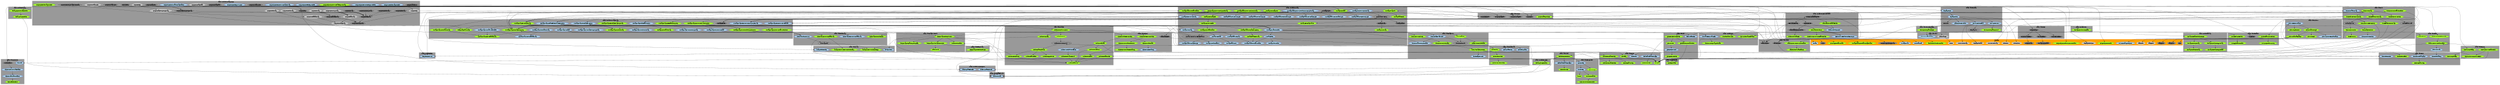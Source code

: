 digraph "dot_FromArray" {	graph [		clusterrank="true"		size="31.2500,31.2500"	];		subgraph "pf" {		node [];			n200 [label="_displayView" URL="_displayView%2Cpf%2Cstack+%22lib_Display%22%2C1"];		n205 [label="_GetGraphProperty" URL="_GetGraphProperty%2Cpf%2Cstack+%22model_Overlay%22%2C1"];		n147 [label="dot_CheckResult" URL="dot_CheckResult%2Cpf%2Cstack+%22lib_GraphViz%22%2C1"];	}		subgraph "pc" {		node [];			n15 [label="overlay_SetAndStoreFileRelative" URL="overlay_SetAndStoreFileRelative%2Cpc%2Cstack+%22model_Overlay%22%2C1"];		n125 [label="_AddGraphSize" URL="_AddGraphSize%2Cpc%2Cstack+%22lib_Dot%22%2C1"];		n238 [label="outline_ToXMLRecurse" URL="outline_ToXMLRecurse%2Cpc%2Cstack+%22lib_Outline%22%2C1"];		n157 [label="_AddHeaderStuff" URL="_AddHeaderStuff%2Cpc%2Cstack+%22lib_Dot%22%2C1"];		n274 [label="linkArray_Add" URL="linkArray_Add%2Cpc%2Cstack+%22lib_LinkArray%22%2C1"];		n184 [label="_setTitles" URL="_setTitles%2Cpc%2Cstack+%22lib_Display%22%2C1"];	}		subgraph "s" {		node [fillcolor="grey", style="filled", color="white"];			n74 [label="script_Help" URL="script_Help%2Cs%2Cstack+%22model_OverlayScript%22%2C1"];		n138 [label="backpixel" URL="backpixel%2Cs%2CMissing%2C1"];		n203 [label="view_MenuArray" URL="view_MenuArray%2Cs%2CMissing%2C1"];		n280 [label="uOPN" URL="uOPN%2Cs%2CMissing%2C1"];		n237 [label="script_MetadataArray" URL="script_MetadataArray%2Cs%2Cstack+%22model_OverlayScript%22%2C1"];		n101 [label="script_GraphPropertyArray" URL="script_GraphPropertyArray%2Cs%2Cstack+%22model_OverlayScript%22%2C1"];		n136 [label="backcolor" URL="backcolor%2Cs%2CMissing%2C1"];		n249 [label="script_OverlayData" URL="script_OverlayData%2Cs%2Cstack+%22model_OverlayScript%22%2C1"];		n293 [label="script_GeometryArray" URL="script_GeometryArray%2Cs%2Cstack+%22model_OverlayScript%22%2C1"];		n95 [label="script_DataArray" URL="script_DataArray%2Cs%2Cstack+%22model_OverlayScript%22%2C1"];		n187 [label="title_Colour" URL="title_Colour%2Cs%2CMissing%2C1"];		n93 [label="script_LinkArray" URL="script_LinkArray%2Cs%2Cstack+%22model_OverlayScript%22%2C1"];		n99 [label="script_OverlayStyle" URL="script_OverlayStyle%2Cs%2Cstack+%22model_OverlayScript%22%2C1"];		n265 [label="script_IDArray" URL="script_IDArray%2Cs%2Cstack+%22model_OverlayScript%22%2C1"];		n246 [label="script_IDLinkArray" URL="script_IDLinkArray%2Cs%2Cstack+%22model_OverlayScript%22%2C1"];		n185 [label="card_Margin" URL="card_Margin%2Cs%2Cstack+%22lib_View%22%2C1"];		n73 [label="object_Help" URL="object_Help%2Cs%2Cstack+%22model_OverlayScript%22%2C1"];		n109 [label="script_OverlayArray" URL="script_OverlayArray%2Cs%2Cstack+%22model_OverlayScript%22%2C1"];		n201 [label="displayed_Data" URL="displayed_Data%2Cs%2CMissing%2C1"];		n61 [label="displayed_Object" URL="displayed_Object%2Cs%2CMissing%2C1"];		n288 [label="title_Text" URL="title_Text%2Cs%2CMissing%2C1"];		n202 [label="view_EventArray" URL="view_EventArray%2Cs%2CMissing%2C1"];	}		subgraph "g" {		node [fillcolor="grey50", style="filled", color="white"];			n63 [label="script_File" URL="script_File%2Cg%2Cstack+%22lib_Script%22%2C1"];		n20 [label="mainstack_File" URL="mainstack_File%2Cg%2Cstack+%22lib_Object%22%2C1"];		n108 [label="script_OverlayFile" URL="script_OverlayFile%2Cg%2Cstack+%22lib_Script%22%2C1"];		n65 [label="script_Help" URL="script_Help%2Cg%2Cstack+%22model_OverlayScript%22%2C1"];		n216 [label="overlay_Array" URL="overlay_Array%2Cg%2Cstack+%22model_Overlay%22%2C1"];		n168 [label="script_OverlayStyles" URL="script_OverlayStyles%2Cg%2Cstack+%22model_OverlayScript%22%2C1"];		n260 [label="script_DependencyArray" URL="script_DependencyArray%2Cg%2CMissing%2C1"];		n248 [label="script_OverlayStyle" URL="script_OverlayStyle%2Cg%2Cstack+%22model_OverlayScript%22%2C1"];		n58 [label="object_MetaDataFolder" URL="object_MetaDataFolder%2Cg%2Cstack+%22model_ObjectMetadata%22%2C1"];		n209 [label="script_Markdown" URL="script_Markdown%2Cg%2Cstack+%22model_OverlayScript%22%2C1"];		n294 [label="script_FirstHkeys" URL="script_FirstHkeys%2Cg%2Cstack+%22lib_Deps%22%2C1"];		n213 [label="overlay_Name" URL="overlay_Name%2Cg%2Cstack+%22model_Overlay%22%2C1"];		n268 [label="script_CmapFile" URL="script_CmapFile%2Cg%2Cstack+%22lib_Script%22%2C1"];		n272 [label="hArray_Hkeys" URL="hArray_Hkeys%2Cg%2Cstack+%22lib_Deps%22%2C1"];		n278 [label="script_IDLinkArray" URL="script_IDLinkArray%2Cg%2Cstack+%22model_OverlayScript%22%2C1"];		n135 [label="backcolor" URL="backcolor%2Cg%2CMissing%2C1"];		n204 [label="overlay_Style" URL="overlay_Style%2Cg%2Cstack+%22model_Overlay%22%2C1"];		n144 [label="script_LinkArray" URL="script_LinkArray%2Cg%2Cstack+%22model_OverlayScript%22%2C1"];		n261 [label="script_Hkeys" URL="script_Hkeys%2Cg%2Cstack+%22lib_Deps%22%2C1"];		n206 [label="script_MetadataArray" URL="script_MetadataArray%2Cg%2Cstack+%22model_OverlayScript%22%2C1"];		n175 [label="rect" URL="rect%2Cg%2CMissing%2C1"];		n267 [label="script_CmapText" URL="script_CmapText%2Cg%2Cstack+%22model_OverlayScript%22%2C1"];		n243 [label="script_HelpFile" URL="script_HelpFile%2Cg%2Cstack+%22lib_Script%22%2C1"];		n51 [label="script_DataArray" URL="script_DataArray%2Cg%2Cstack+%22model_OverlayScript%22%2C1"];		n245 [label="stackDataObjects_Folder" URL="stackDataObjects_Folder%2Cg%2Cstack+%22model_ObjectMetadata%22%2C1"];		n57 [label="overlay_Folder" URL="overlay_Folder%2Cg%2Cstack+%22model_OverlayArray%22%2C1"];		n275 [label="card_Object" URL="card_Object%2Cg%2Cstack+%22lib_Stack%22%2C1"];		n19 [label="textStack_Folder" URL="textStack_Folder%2Cg%2Cstack+%22model_ObjectMetadata%22%2C1"];		n21 [label="stack_Object" URL="stack_Object%2Cg%2Cstack+%22lib_Stack%22%2C1"];		n110 [label="script_ArrayHkeys" URL="script_ArrayHkeys%2Cg%2Cstack+%22lib_Deps%22%2C1"];		n52 [label="script_OverlayArray" URL="script_OverlayArray%2Cg%2Cstack+%22model_OverlayScript%22%2C1"];		n40 [label="mobile_Name" URL="mobile_Name%2Cg%2Cstack+%22lib_Common%22%2C1"];		n79 [label="script_IDArray" URL="script_IDArray%2Cg%2Cstack+%22model_OverlayScript%22%2C1"];		n123 [label="script_GeometryArrayFromCmap" URL="script_GeometryArrayFromCmap%2Cg%2Cstack+%22model_OverlayScript%22%2C1"];		n137 [label="backpixel" URL="backpixel%2Cg%2CMissing%2C1"];		n64 [label="object_Help" URL="object_Help%2Cg%2Cstack+%22model_OverlayScript%22%2C1"];		n107 [label="script_OverlayData" URL="script_OverlayData%2Cg%2Cstack+%22model_OverlayScript%22%2C1"];		n225 [label="object_Folder" URL="object_Folder%2Cg%2Cstack+%22model_ObjectMetadata%22%2C1"];		n133 [label="script_GeometryArray" URL="script_GeometryArray%2Cg%2Cstack+%22model_OverlayScript%22%2C1"];		n214 [label="uOPN" URL="uOPN%2Cg%2CMissing%2C1"];		n111 [label="script_Array" URL="script_Array%2Cg%2CMissing%2C1"];		n100 [label="script_GraphPropertyArray" URL="script_GraphPropertyArray%2Cg%2Cstack+%22model_OverlayScript%22%2C1"];		n273 [label="hArray_ScriptData" URL="hArray_ScriptData%2Cg%2CMissing%2C1"];		n41 [label="rugged_ID" URL="rugged_ID%2Cg%2Cstack+%22lib_IdeHack%22%2C1"];	}		subgraph "c" {		node [fillcolor="LightBlue", style="filled", color="Blue"];			n7 [label="folder_Format" URL="folder_Format%2Cc%2Cstack+%22lib_LocalFedWiki%22%2C1"];		n279 [label="dot_NormalizeDotCommand" URL="dot_NormalizeDotCommand%2Cc%2Cstack+%22lib_GraphViz%22%2C1"];		n182 [label="overlayData_SetArray" URL="overlayData_SetArray%2Cc%2Cstack+%22model_Overlay%22%2C1"];		n47 [label="overlayArray_DeconstructData" URL="overlayArray_DeconstructData%2Cc%2Cstack+%22model_OverlayArray%22%2C1"];		n195 [label="opn_Notify" URL="opn_Notify%2Cc%2Cstack+%22lib_RevIgniter%22%2C1"];		n72 [label="hkey_Deconstruct" URL="hkey_Deconstruct%2Cc%2Cstack+%22model_Hkey%22%2C1"];		n234 [label="overlayArray_SetGraphPropertyArray" URL="overlayArray_SetGraphPropertyArray%2Cc%2Cstack+%22model_OverlayArray%22%2C1"];		n171 [label="terminal_Diff" URL="terminal_Diff%2Cc%2CMissing%2C1"];		n160 [label="script_SetLinkArrayDotText" URL="script_SetLinkArrayDotText%2Cc%2Cstack+%22model_OverlayScript%22%2C1"];		n188 [label="view_CloneShow" URL="view_CloneShow%2Cc%2Cstack+%22lib_Display%22%2C1"];		n232 [label="overlayArray_SetClusterArray" URL="overlayArray_SetClusterArray%2Cc%2Cstack+%22model_OverlayArray%22%2C1"];		n97 [label="overlayData_SetGraphProps" URL="overlayData_SetGraphProps%2Cc%2Cstack+%22model_Overlay%22%2C1"];		n210 [label="scriptObject_ExportScript" URL="scriptObject_ExportScript%2Cc%2Cstack+%22model_OverlayScript%22%2C1"];		n88 [label="object_SetShortStackName" URL="object_SetShortStackName%2Cc%2Cstack+%22lib_Common%22%2C1"];		n151 [label="overlay_ShortFiles" URL="overlay_ShortFiles%2Cc%2Cstack+%22model_Overlay%22%2C1"];		n31 [label="text_AddTrailing" URL="text_AddTrailing%2Cc%2Cstack+%22lib_Text%22%2C1"];		n256 [label="overlayData_SetMissingStyle" URL="overlayData_SetMissingStyle%2Cc%2Cstack+%22model_Overlay%22%2C1"];		n162 [label="scriptObject_NormalizeGraphName" URL="scriptObject_NormalizeGraphName%2Cc%2Cstack+%22model_OverlayScript%22%2C1"];		n114 [label="revSEGetTargetObjects" URL="revSEGetTargetObjects%2Cc%2CMissing%2C1"];		n242 [label="hack_UpdateBinFile" URL="hack_UpdateBinFile%2Cc%2Cstack+%22model_ScriptExport%22%2C1"];		n105 [label="overlayArray_SetMetadataArray" URL="overlayArray_SetMetadataArray%2Cc%2Cstack+%22model_OverlayArray%22%2C1"];		n258 [label="scriptObject_ReconstructGraphArray" URL="scriptObject_ReconstructGraphArray%2Cc%2Cstack+%22model_OverlayScript%22%2C1"];		n230 [label="dot_NormalizeArray" URL="dot_NormalizeArray%2Cc%2Cstack+%22lib_Dot%22%2C1"];		n11 [label="dot_SaveTemporaryFile" URL="dot_SaveTemporaryFile%2Cc%2Cstack+%22model_Dot%22%2C1"];		n244 [label="array_AddToIndex" URL="array_AddToIndex%2Cc%2Cstack+%22lib_Array%22%2C1"];		n103 [label="overlayArray_SetHeaderArray" URL="overlayArray_SetHeaderArray%2Cc%2Cstack+%22model_OverlayArray%22%2C1"];		n34 [label="line_Insert" URL="line_Insert%2Cc%2Cstack+%22lib_XML%22%2C1"];		n154 [label="line_Add" URL="line_Add%2Cc%2Cstack+%22lib_Common%22%2C1"];		n121 [label="overlay_ReconstructArray" URL="overlay_ReconstructArray%2Cc%2Cstack+%22model_Overlay%22%2C1"];		n48 [label="linkArray_DeconstructDataArray" URL="linkArray_DeconstructDataArray%2Cc%2Cstack+%22lib_LinkArray%22%2C1"];		n196 [label="osx_Notify" URL="osx_Notify%2Cc%2Cstack+%22lib_RevIgniter%22%2C1"];		n14 [label="overlay_Files" URL="overlay_Files%2Cc%2Cstack+%22model_Overlay%22%2C1"];		n229 [label="overlayArray_DeconstructGroupStyleArray" URL="overlayArray_DeconstructGroupStyleArray%2Cc%2Cstack+%22model_OverlayArray%22%2C1"];		n53 [label="stack_CloneInvisible" URL="stack_CloneInvisible%2Cc%2Cstack+%22lib_Display%22%2C1"];		n178 [label="overlayArray_CreateFilesAndSetGeometry" URL="overlayArray_CreateFilesAndSetGeometry%2Cc%2Cstack+%22model_OverlayArray%22%2C1"];		n253 [label="overlayData_SetFunctionStyle" URL="overlayData_SetFunctionStyle%2Cc%2Cstack+%22model_Overlay%22%2C1"];		n152 [label="overlayData_NormalizeName" URL="overlayData_NormalizeName%2Cc%2Cstack+%22model_Overlay%22%2C1"];		n6 [label="folder_CreateNested" URL="folder_CreateNested%2Cc%2Cstack+%22model_ScriptExport%22%2C1"];		n30 [label="folder_Format" URL="folder_Format%2Cc%2Cstack+%22lib_Files%22%2C1"];		n173 [label="folder_AddObjectBit" URL="folder_AddObjectBit%2Cc%2Cstack+%22model_ObjectMetadata%22%2C1"];		n219 [label="view_NormalizeName" URL="view_NormalizeName%2Cc%2Cstack+%22lib_View%22%2C1"];		n194 [label="overlayArray_SetMainStackHash" URL="overlayArray_SetMainStackHash%2Cc%2Cstack+%22model_OverlayArray%22%2C1"];		n255 [label="overlayData_SetMessageStyle" URL="overlayData_SetMessageStyle%2Cc%2Cstack+%22model_Overlay%22%2C1"];		n115 [label="colour_HexNormalise" URL="colour_HexNormalise%2Cc%2Cstack+%22lib_Colour%22%2C1"];		n222 [label="overlay_SetArray" URL="overlay_SetArray%2Cc%2Cstack+%22model_Overlay%22%2C1"];		n119 [label="object_StackNameOffsets" URL="object_StackNameOffsets%2Cc%2Cstack+%22lib_Common%22%2C1"];		n1 [label="git_ExecuteShell" URL="git_ExecuteShell%2Cc%2Cstack+%22lib_Git%22%2C1"];		n60 [label="display_Lines" URL="display_Lines%2Cc%2Cstack+%22lib_Display%22%2C1"];		n120 [label="overlay_ReconstructDotArray" URL="overlay_ReconstructDotArray%2Cc%2Cstack+%22model_Overlay%22%2C1"];		n177 [label="overlayArray_AddDefaultUnion" URL="overlayArray_AddDefaultUnion%2Cc%2Cstack+%22model_OverlayArray%22%2C1"];		n8 [label="overlay_CreateDotFiles" URL="overlay_CreateDotFiles%2Cc%2Cstack+%22model_Overlay%22%2C1"];		n282 [label="xml_TidySpace" URL="xml_TidySpace%2Cc%2Cstack+%22lib_XmlExtras%22%2C1"];		n270 [label="colour_ConvertEnglishName" URL="colour_ConvertEnglishName%2Cc%2Cstack+%22lib_Colour%22%2C1"];		n96 [label="overlay_SetData" URL="overlay_SetData%2Cc%2Cstack+%22model_Overlay%22%2C1"];		n220 [label="extract" URL="extract%2Cc%2CMissing%2C1"];		n183 [label="display_Index" URL="display_Index%2Cc%2Cstack+%22lib_Display%22%2C1"];		n252 [label="overlayData_SetCommandStyle" URL="overlayData_SetCommandStyle%2Cc%2Cstack+%22model_Overlay%22%2C1"];		n153 [label="line_AddToIndex" URL="line_AddToIndex%2Cc%2Cstack+%22lib_Text%22%2C1"];		n235 [label="overlayData_ConstructAndSetGroupStyleArray" URL="overlayData_ConstructAndSetGroupStyleArray%2Cc%2Cstack+%22model_Overlay%22%2C1"];		n170 [label="scriptObject_FileExportDiff" URL="scriptObject_FileExportDiff%2Cc%2Cstack+%22model_OverlayScript%22%2C1"];		n23 [label="text_InsertParagraph" URL="text_InsertParagraph%2Cc%2Cstack+%22lib_Text%22%2C1"];		n262 [label="checkout_SetFolderAndRepotype" URL="checkout_SetFolderAndRepotype%2Cc%2Cstack+%22model_ObjectMetadata%22%2C1"];		n80 [label="shell_BashParamEscape" URL="shell_BashParamEscape%2Cc%2Cstack+%22lib_Shell%22%2C1"];		n189 [label="view_SetCloneData" URL="view_SetCloneData%2Cc%2Cstack+%22lib_Display%22%2C1"];		n254 [label="overlayData_SetGetPropStyle" URL="overlayData_SetGetPropStyle%2Cc%2Cstack+%22model_Overlay%22%2C1"];		n159 [label="overlayArray_DeconstructMetadata" URL="overlayArray_DeconstructMetadata%2Cc%2Cstack+%22model_OverlayArray%22%2C1"];		n233 [label="overlayArray_SetData" URL="overlayArray_SetData%2Cc%2Cstack+%22model_OverlayArray%22%2C1"];		n193 [label="dot_EscapeQuotes" URL="dot_EscapeQuotes%2Cc%2Cstack+%22lib_GraphViz%22%2C1"];		n94 [label="linkArray_IdConstruct" URL="linkArray_IdConstruct%2Cc%2Cstack+%22lib_LinkArray%22%2C1"];		n211 [label="overlay_SetFileRelative" URL="overlay_SetFileRelative%2Cc%2Cstack+%22model_Overlay%22%2C1"];		n13 [label="file_CreateText" URL="file_CreateText%2Cc%2Cstack+%22lib_Git%22%2C1"];		n239 [label="xml_CreateTree" URL="xml_CreateTree%2Cc%2Cstack+%22lib_XmlExtras%22%2C1"];		n4 [label="outline_SetChildrenOffsets" URL="outline_SetChildrenOffsets%2Cc%2Cstack+%22lib_Outline%22%2C1"];		n92 [label="shell_BashParamEscape" URL="shell_BashParamEscape%2Cc%2Cstack+%22lib_XML%22%2C1"];		n223 [label="overlayArray_SetGeometryArray" URL="overlayArray_SetGeometryArray%2Cc%2Cstack+%22model_OverlayArray%22%2C1"];		n257 [label="overlayData_SetSetPropStyle" URL="overlayData_SetSetPropStyle%2Cc%2Cstack+%22model_Overlay%22%2C1"];		n59 [label="scriptObject_RevertToExportedFile" URL="scriptObject_RevertToExportedFile%2Cc%2Cstack+%22model_OverlayScript%22%2C1"];		n98 [label="overlayData_Store" URL="overlayData_Store%2Cc%2Cstack+%22model_Overlay%22%2C1"];		n18 [label="overlayArray_SetGraphProperty" URL="overlayArray_SetGraphProperty%2Cc%2Cstack+%22model_OverlayArray%22%2C1"];		n190 [label="array_Union" URL="array_Union%2Cc%2Cstack+%22lib_Array%22%2C1"];		n259 [label="overlay_Draw" URL="overlay_Draw%2Cc%2CMissing%2C1"];		n247 [label="dot_ConvertToInches" URL="dot_ConvertToInches%2Cc%2Cstack+%22lib_Dot%22%2C1"];		n9 [label="dot_DoImageMapShell" URL="dot_DoImageMapShell%2Cc%2Cstack+%22lib_GraphViz%22%2C1"];		n78 [label="object_SetHierarchy" URL="object_SetHierarchy%2Cc%2Cstack+%22lib_Object%22%2C1"];	}		subgraph "f" {		node [fillcolor="GreenYellow", style="filled", color="Green4"];			n122 [label="rev_PluginRelativePath" URL="rev_PluginRelativePath%2Cf%2CMissing%2C1"];		n251 [label="xml_TreeNodeOutline" URL="xml_TreeNodeOutline%2Cf%2Cstack+%22lib_XmlExtras%22%2C1"];		n134 [label="colour_TranslateName" URL="colour_TranslateName%2Cf%2Cstack+%22lib_Colour%22%2C1"];		n218 [label="hArray_GetViewTemplate" URL="hArray_GetViewTemplate%2Cf%2Cstack+%22model_View%22%2C1"];		n149 [label="hArray_GetObjectTypeData" URL="hArray_GetObjectTypeData%2Cf%2Cstack+%22model_Harray%22%2C1"];		n207 [label="html_ConstructColouredText" URL="html_ConstructColouredText%2Cf%2Cstack+%22lib_HTML%22%2C1"];		n263 [label="fossil_FindCheckoutFolder" URL="fossil_FindCheckoutFolder%2Cf%2CMissing%2C1"];		n81 [label="text_IsQuoted" URL="text_IsQuoted%2Cf%2Cstack+%22lib_Shell%22%2C1"];		n292 [label="overlayArray_GetHeaderProperty" URL="overlayArray_GetHeaderProperty%2Cf%2Cstack+%22model_OverlayArray%22%2C1"];		n240 [label="kwote" URL="kwote%2Cf%2Cstack+%22lib_RevIgniter%22%2C1"];		n228 [label="dot_ConstructDefSection" URL="dot_ConstructDefSection%2Cf%2Cstack+%22lib_Dot%22%2C1"];		n50 [label="kwote" URL="kwote%2Cf%2Cstack+%22lib_XML%22%2C1"];		n106 [label="outline_ToPathIndex" URL="outline_ToPathIndex%2Cf%2Cstack+%22lib_Outline%22%2C1"];		n37 [label="scriptObject_ConstructBadExportArray" URL="scriptObject_ConstructBadExportArray%2Cf%2Cstack+%22model_OverlayScript%22%2C1"];		n226 [label="overlay_GetCmapFile" URL="overlay_GetCmapFile%2Cf%2Cstack+%22model_Overlay%22%2C1"];		n145 [label="xml_Nodes" URL="xml_Nodes%2Cf%2Cstack+%22lib_XmlExtras%22%2C1"];		n181 [label="overlayArray_GetHeaderArray" URL="overlayArray_GetHeaderArray%2Cf%2Cstack+%22model_OverlayArray%22%2C1"];		n5 [label="outline_NextSameLevel" URL="outline_NextSameLevel%2Cf%2Cstack+%22lib_Outline%22%2C1"];		n277 [label="library_PluginFolder" URL="library_PluginFolder%2Cf%2Cstack+%22model_Project%22%2C1"];		n25 [label="overlayArray_DotNestedObjectClusters" URL="overlayArray_DotNestedObjectClusters%2Cf%2Cstack+%22model_OverlayArray%22%2C1"];		n172 [label="mainstack_MetadataFolder" URL="mainstack_MetadataFolder%2Cf%2Cstack+%22model_ObjectMetadata%22%2C1"];		n3 [label="shell_ExecuteAtRoot" URL="shell_ExecuteAtRoot%2Cf%2Cstack+%22lib_Shell%22%2C1"];		n66 [label="overlay_GetData" URL="overlay_GetData%2Cf%2Cstack+%22model_Overlay%22%2C1"];		n289 [label="view_GetTemplateControl" URL="view_GetTemplateControl%2Cf%2Cstack+%22lib_Display%22%2C1"];		n77 [label="object_OutlinePath" URL="object_OutlinePath%2Cf%2Cstack+%22lib_Object%22%2C1"];		n266 [label="_convertVersionToNumber" URL="_convertVersionToNumber%2Cf%2Cstack+%22lib_RevIgniter%22%2C1"];		n191 [label="dot_StyleArrayToParams" URL="dot_StyleArrayToParams%2Cf%2Cstack+%22model_Dot%22%2C1"];		n286 [label="folder_Above" URL="folder_Above%2Cf%2Cstack+%22lib_Files%22%2C1"];		n68 [label="hArray_GetNamedObjectType" URL="hArray_GetNamedObjectType%2Cf%2Cstack+%22model_Harray%22%2C1"];		n164 [label="object_FromOutlineHierarchy" URL="object_FromOutlineHierarchy%2Cf%2Cstack+%22lib_Object%22%2C1"];		n140 [label="outline_DecreaseIndent" URL="outline_DecreaseIndent%2Cf%2Cstack+%22lib_XML%22%2C1"];		n29 [label="outline_ToXmlStructure" URL="outline_ToXmlStructure%2Cf%2Cstack+%22lib_Outline%22%2C1"];		n112 [label="overlay_ArrayFile" URL="overlay_ArrayFile%2Cf%2Cstack+%22model_Overlay%22%2C1"];		n127 [label="dot_RectFromSize" URL="dot_RectFromSize%2Cf%2Cstack+%22lib_Dot%22%2C1"];		n54 [label="stack_ConstructNewCloneName" URL="stack_ConstructNewCloneName%2Cf%2Cstack+%22lib_Stack%22%2C1"];		n90 [label="git_PathToCommandLine" URL="git_PathToCommandLine%2Cf%2Cstack+%22lib_Git%22%2C1"];		n221 [label="overlay_GetCmapText" URL="overlay_GetCmapText%2Cf%2Cstack+%22model_Overlay%22%2C1"];		n42 [label="scriptObject_ReferenceFromFolder" URL="scriptObject_ReferenceFromFolder%2Cf%2CMissing%2C1"];		n26 [label="hKeyArray_ConstructObjectIdArray" URL="hKeyArray_ConstructObjectIdArray%2Cf%2Cstack+%22model_Overlay%22%2C1"];		n146 [label="xml_NodeOutline" URL="xml_NodeOutline%2Cf%2Cstack+%22lib_XmlExtras%22%2C1"];		n198 [label="hKeyArray_ReplaceOpeningTag" URL="hKeyArray_ReplaceOpeningTag%2Cf%2Cstack+%22lib_GraphVizTools%22%2C1"];		n118 [label="text_IsQuoted" URL="text_IsQuoted%2Cf%2Cstack+%22lib_XML%22%2C1"];		n84 [label="outline_PathChildren" URL="outline_PathChildren%2Cf%2Cstack+%22lib_Outline%22%2C1"];		n71 [label="hKeyArray_NodeIdsInObject" URL="hKeyArray_NodeIdsInObject%2Cf%2Cstack+%22lib_HkeyArray%22%2C1"];		n176 [label="view_GetTemplateObject" URL="view_GetTemplateObject%2Cf%2Cstack+%22lib_ViewTemplate%22%2C1"];		n264 [label="checkout_ConstructDefaultFolder" URL="checkout_ConstructDefaultFolder%2Cf%2Cstack+%22model_ObjectMetadata%22%2C1"];		n82 [label="hKeyArray_SubGraphContents" URL="hKeyArray_SubGraphContents%2Cf%2Cstack+%22lib_GraphVizTools%22%2C1"];		n167 [label="text_StripAllTags" URL="text_StripAllTags%2Cf%2Cstack+%22lib_Text%22%2C1"];		n117 [label="colour_RgbToHex" URL="colour_RgbToHex%2Cf%2Cstack+%22lib_Colour%22%2C1"];		n291 [label="dot_DefSectionFromArray" URL="dot_DefSectionFromArray%2Cf%2Cstack+%22lib_Dot%22%2C1"];		n241 [label="version_IsEarlier" URL="version_IsEarlier%2Cf%2Cstack+%22lib_RevIgniter%22%2C1"];		n285 [label="stack_ClonedStackNames" URL="stack_ClonedStackNames%2Cf%2Cstack+%22lib_Stack%22%2C1"];		n271 [label="colour_IsRgb" URL="colour_IsRgb%2Cf%2Cstack+%22lib_Colour%22%2C1"];		n12 [label="dot_UnFlatten" URL="dot_UnFlatten%2Cf%2Cstack+%22lib_GraphViz%22%2C1"];		n139 [label="outline_IncreaseIndent" URL="outline_IncreaseIndent%2Cf%2Cstack+%22lib_XML%22%2C1"];		n36 [label="overlayData_GetGraphProperty" URL="overlayData_GetGraphProperty%2Cf%2Cstack+%22model_Overlay%22%2C1"];		n227 [label="overlay_ConstructFile" URL="overlay_ConstructFile%2Cf%2Cstack+%22model_Overlay%22%2C1"];		n124 [label="imagemap_ParseMap" URL="imagemap_ParseMap%2Cf%2Cstack+%22model_OverlayArray%22%2C1"];		n89 [label="git_GetCheckoutFolder" URL="git_GetCheckoutFolder%2Cf%2Cstack+%22lib_Git%22%2C1"];		n180 [label="overlayArray_GetGraphPropertyArray" URL="overlayArray_GetGraphPropertyArray%2Cf%2Cstack+%22model_OverlayArray%22%2C1"];		n45 [label="rev_GetPluginFolder" URL="rev_GetPluginFolder%2Cf%2Cstack+%22lib_IdeHack%22%2C1"];		n22 [label="textStack_FindRoot" URL="textStack_FindRoot%2Cf%2Cstack+%22model_ObjectMetadata%22%2C1"];		n87 [label="outline_TopChildren" URL="outline_TopChildren%2Cf%2Cstack+%22lib_Outline%22%2C1"];		n130 [label="overlayArray_ConstructClusterSection" URL="overlayArray_ConstructClusterSection%2Cf%2Cstack+%22model_OverlayArray%22%2C1"];		n158 [label="dot_HeaderFromArrays" URL="dot_HeaderFromArrays%2Cf%2Cstack+%22lib_Dot%22%2C1"];		n67 [label="overlayData_Fetch" URL="overlayData_Fetch%2Cf%2Cstack+%22model_Overlay%22%2C1"];		n161 [label="scriptObject_DotFile" URL="scriptObject_DotFile%2Cf%2CMissing%2C1"];		n76 [label="dot_NewTemporaryFilePath" URL="dot_NewTemporaryFilePath%2Cf%2Cstack+%22model_Dot%22%2C1"];		n192 [label="text_OffsetBefore" URL="text_OffsetBefore%2Cf%2Cstack+%22lib_Common%22%2C1"];		n104 [label="overlayArray_GetMetadataArray" URL="overlayArray_GetMetadataArray%2Cf%2Cstack+%22model_OverlayArray%22%2C1"];		n39 [label="library_GetTextStackFolder" URL="library_GetTextStackFolder%2Cf%2Cstack+%22model_Library%22%2C1"];		n287 [label="linkArray_ConstructDataArray" URL="linkArray_ConstructDataArray%2Cf%2Cstack+%22lib_LinkArray%22%2C1"];		n69 [label="hArray_GetObjectTypeArray" URL="hArray_GetObjectTypeArray%2Cf%2Cstack+%22model_Harray%22%2C1"];		n224 [label="outline_AddPath" URL="outline_AddPath%2Cf%2Cstack+%22lib_Outline%22%2C1"];		n143 [label="dot_ConstructDefaultDefLine" URL="dot_ConstructDefaultDefLine%2Cf%2Cstack+%22lib_Dot%22%2C1"];		n212 [label="linkArray_DotNodeLinks" URL="linkArray_DotNodeLinks%2Cf%2Cstack+%22lib_LinkArray%22%2C1"];		n10 [label="dot_FromArray" URL="dot_FromArray%2Cf%2Cstack+%22lib_Dot%22%2C1"];		n113 [label="rev_ScriptEditorGroup" URL="rev_ScriptEditorGroup%2Cf%2Cstack+%22lib_IdeHack%22%2C1"];		n102 [label="overlayData_GetDefaultName" URL="overlayData_GetDefaultName%2Cf%2Cstack+%22model_Overlay%22%2C1"];		n33 [label="html_ConstructNameLink" URL="html_ConstructNameLink%2Cf%2Cstack+%22lib_HTML%22%2C1"];		n281 [label="dot_TextFromSections" URL="dot_TextFromSections%2Cf%2Cstack+%22lib_Dot%22%2C1"];		n43 [label="dot_ConstructSubgraph" URL="dot_ConstructSubgraph%2Cf%2Cstack+%22lib_GraphViz%22%2C1"];		n27 [label="hKeyArray_XmlToClusters" URL="hKeyArray_XmlToClusters%2Cf%2Cstack+%22lib_GraphVizTools%22%2C1"];		n199 [label="outline_LineOffset" URL="outline_LineOffset%2Cf%2Cstack+%22lib_GraphVizTools%22%2C1"];		n250 [label="outline_ToXML" URL="outline_ToXML%2Cf%2Cstack+%22lib_Outline%22%2C1"];		n155 [label="script_GetLinkArrayDotText" URL="script_GetLinkArrayDotText%2Cf%2Cstack+%22model_OverlayScript%22%2C1"];		n85 [label="outline_GetChildren" URL="outline_GetChildren%2Cf%2Cstack+%22lib_Outline%22%2C1"];		n132 [label="overlayArray_ConstructFlatSubCluster" URL="overlayArray_ConstructFlatSubCluster%2Cf%2Cstack+%22model_OverlayArray%22%2C1"];		n49 [label="xml_Tag" URL="xml_Tag%2Cf%2Cstack+%22lib_XML%22%2C1"];		n148 [label="graphViz_GetShellPath" URL="graphViz_GetShellPath%2Cf%2Cstack+%22lib_GraphViz%22%2C1"];		n197 [label="text_Merge" URL="text_Merge%2Cf%2Cstack+%22lib_RevIgniter%22%2C1"];		n70 [label="hArray_GetUripArray" URL="hArray_GetUripArray%2Cf%2Cstack+%22model_Harray%22%2C1"];		n236 [label="overlayData_ConstructClusterArray" URL="overlayData_ConstructClusterArray%2Cf%2Cstack+%22model_Overlay%22%2C1"];		n83 [label="math_IsOdd" URL="math_IsOdd%2Cf%2Cstack+%22lib_GraphVizTools%22%2C1"];		n166 [label="html_StripAllTags" URL="html_StripAllTags%2Cf%2Cstack+%22lib_HTML%22%2C1"];		n17 [label="overlayArray_GetLinkArray" URL="overlayArray_GetLinkArray%2Cf%2Cstack+%22model_OverlayArray%22%2C1"];		n215 [label="folder_AddStackBit" URL="folder_AddStackBit%2Cf%2Cstack+%22model_ObjectMetadata%22%2C1"];		n290 [label="array_ConstructReverseDictionary" URL="array_ConstructReverseDictionary%2Cf%2Cstack+%22lib_Array%22%2C1"];		n129 [label="array_ConstructSimpleKeys" URL="array_ConstructSimpleKeys%2Cf%2Cstack+%22lib_Array%22%2C1"];		n179 [label="overlayArray_FromLinkArray" URL="overlayArray_FromLinkArray%2Cf%2Cstack+%22model_OverlayArray%22%2C1"];		n35 [label="overlay_GetGraphValue" URL="overlay_GetGraphValue%2Cf%2Cstack+%22model_Overlay%22%2C1"];		n276 [label="text_TokenOffset" URL="text_TokenOffset%2Cf%2Cstack+%22lib_Text%22%2C1"];		n46 [label="rev_ApplicationFolder" URL="rev_ApplicationFolder%2Cf%2Cstack+%22lib_IdeHack%22%2C1"];		n62 [label="rev_ListTabScriptObjects" URL="rev_ListTabScriptObjects%2Cf%2Cstack+%22lib_IdeHack%22%2C1"];		n131 [label="dot_ConstructCluster" URL="dot_ConstructCluster%2Cf%2Cstack+%22lib_GraphViz%22%2C1"];		n75 [label="outline_TabLevel" URL="outline_TabLevel%2Cf%2Cstack+%22lib_Outline%22%2C1"];		n217 [label="overlay_GetArray" URL="overlay_GetArray%2Cf%2Cstack+%22model_Overlay%22%2C1"];		n116 [label="colour_NameToRgb" URL="colour_NameToRgb%2Cf%2Cstack+%22lib_Colour%22%2C1"];		n38 [label="folder_NestedFilesInside" URL="folder_NestedFilesInside%2Cf%2Cstack+%22lib_Files%22%2C1"];		n284 [label="overlay_GetDefaultName" URL="overlay_GetDefaultName%2Cf%2Cstack+%22model_Overlay%22%2C1"];		n126 [label="dot_GraphInchSize" URL="dot_GraphInchSize%2Cf%2Cstack+%22lib_Dot%22%2C1"];		n142 [label="pref_GetValue" URL="pref_GetValue%2Cf%2Cstack+%22model_Prefs%22%2C1"];		n269 [label="library_PluginFolder" URL="library_PluginFolder%2Cf%2Cstack+%22model_Library%22%2C1"];		n186 [label="script_CallingObject" URL="script_CallingObject%2Cf%2Cstack+%22lib_Script%22%2C1"];		n150 [label="overlayData_GetArray" URL="overlayData_GetArray%2Cf%2Cstack+%22model_Overlay%22%2C1"];		n32 [label="folder_ConstructFileOutline" URL="folder_ConstructFileOutline%2Cf%2Cstack+%22lib_Files%22%2C1"];		n56 [label="object_FromOutlineLineNum" URL="object_FromOutlineLineNum%2Cf%2Cstack+%22lib_Object%22%2C1"];		n169 [label="dot_AllGraphStyles" URL="dot_AllGraphStyles%2Cf%2Cstack+%22model_Dot%22%2C1"];		n24 [label="text_RepeatString" URL="text_RepeatString%2Cf%2Cstack+%22lib_Text%22%2C1"];		n44 [label="dot_SubGraphContents" URL="dot_SubGraphContents%2Cf%2Cstack+%22lib_GraphViz%22%2C1"];		n156 [label="dot_HeaderFromArray" URL="dot_HeaderFromArray%2Cf%2Cstack+%22lib_Dot%22%2C1"];		n2 [label="git_GetRootFolder" URL="git_GetRootFolder%2Cf%2Cstack+%22lib_Git%22%2C1"];		n208 [label="outline_LineParent" URL="outline_LineParent%2Cf%2Cstack+%22lib_Outline%22%2C1"];		n86 [label="outline_PathOffset" URL="outline_PathOffset%2Cf%2Cstack+%22lib_Outline%22%2C1"];		n163 [label="overlayData_GetDefaultGraphName" URL="overlayData_GetDefaultGraphName%2Cf%2CMissing%2C1"];		n231 [label="overlay_GetDefaultArray" URL="overlay_GetDefaultArray%2Cf%2Cstack+%22model_OverlayArray%22%2C1"];		n174 [label="dot_BboxSize" URL="dot_BboxSize%2Cf%2Cstack+%22lib_Dot%22%2C1"];		n165 [label="outline_LinePath" URL="outline_LinePath%2Cf%2Cstack+%22lib_Outline%22%2C1"];		n141 [label="text_RepeatString" URL="text_RepeatString%2Cf%2Cstack+%22lib_XML%22%2C1"];		n16 [label="overlayArray_GetGraphProperty" URL="overlayArray_GetGraphProperty%2Cf%2Cstack+%22model_OverlayArray%22%2C1"];		n28 [label="object_OutlineFromIndex" URL="object_OutlineFromIndex%2Cf%2Cstack+%22lib_Object%22%2C1"];		n128 [label="outline_Simplify" URL="outline_Simplify%2Cf%2Cstack+%22lib_Outline%22%2C1"];		n55 [label="object_IndexFromOutline" URL="object_IndexFromOutline%2Cf%2Cstack+%22lib_Object%22%2C1"];		n283 [label="hArray_GetObjectArray" URL="hArray_GetObjectArray%2Cf%2Cstack+%22model_Harray%22%2C1"];		n91 [label="git_Version" URL="git_Version%2Cf%2Cstack+%22lib_Git%22%2C1"];	}		subgraph cluster1 {			label="Missing";			style=filled;			color=red;			fillcolor=orange;					n122; n171; n263; n138; n260; n114; n203; n280; n42; n135; n136; n161; n175; n187; n220; n137; n201; n61; n288; n163; n259; n202; n214; n111; n273	}	subgraph cluster2 {			label="stack \"lib_Array\"";			style=filled;			color=grey60;			fillcolor=grey60;					n244; n290; n129; n190	}	subgraph cluster3 {			label="stack \"lib_Colour\"";			style=filled;			color=grey60;			fillcolor=grey60;					n134; n117; n271; n115; n270; n116	}	subgraph cluster4 {			label="stack \"lib_Common\"";			style=filled;			color=grey60;			fillcolor=grey60;					n88; n154; n192; n119; n40	}	subgraph cluster5 {			label="stack \"lib_Deps\"";			style=filled;			color=grey60;			fillcolor=grey60;					n294; n272; n261; n110	}	subgraph cluster6 {			label="stack \"lib_Display\"";			style=filled;			color=grey60;			fillcolor=grey60;					n188; n289; n53; n200; n60; n183; n189; n184	}	subgraph cluster7 {			label="stack \"lib_Dot\"";			style=filled;			color=grey60;			fillcolor=grey60;					n228; n125; n157; n230; n127; n291; n158; n143; n10; n281; n126; n156; n174; n247	}	subgraph cluster8 {			label="stack \"lib_Files\"";			style=filled;			color=grey60;			fillcolor=grey60;					n286; n30; n38; n32	}	subgraph cluster9 {			label="stack \"lib_Git\"";			style=filled;			color=grey60;			fillcolor=grey60;					n90; n89; n1; n13; n2; n91	}	subgraph cluster10 {			label="stack \"lib_GraphViz\"";			style=filled;			color=grey60;			fillcolor=grey60;					n279; n12; n43; n148; n131; n193; n44; n9; n147	}	subgraph cluster11 {			label="stack \"lib_GraphVizTools\"";			style=filled;			color=grey60;			fillcolor=grey60;					n198; n82; n27; n199; n83	}	subgraph cluster12 {			label="stack \"lib_HkeyArray\"";			style=filled;			color=grey60;			fillcolor=grey60;					n71	}	subgraph cluster13 {			label="stack \"lib_HTML\"";			style=filled;			color=grey60;			fillcolor=grey60;					n207; n33; n166	}	subgraph cluster14 {			label="stack \"lib_IdeHack\"";			style=filled;			color=grey60;			fillcolor=grey60;					n45; n113; n46; n62; n41	}	subgraph cluster15 {			label="stack \"lib_LinkArray\"";			style=filled;			color=grey60;			fillcolor=grey60;					n48; n287; n212; n94; n274	}	subgraph cluster16 {			label="stack \"lib_LocalFedWiki\"";			style=filled;			color=grey60;			fillcolor=grey60;					n7	}	subgraph cluster17 {			label="stack \"lib_Object\"";			style=filled;			color=grey60;			fillcolor=grey60;					n20; n77; n164; n56; n28; n55; n78	}	subgraph cluster18 {			label="stack \"lib_Outline\"";			style=filled;			color=grey60;			fillcolor=grey60;					n106; n238; n5; n29; n84; n87; n224; n250; n85; n75; n4; n208; n86; n165; n128	}	subgraph cluster19 {			label="stack \"lib_RevIgniter\"";			style=filled;			color=grey60;			fillcolor=grey60;					n195; n240; n266; n196; n241; n197	}	subgraph cluster20 {			label="stack \"lib_Script\"";			style=filled;			color=grey60;			fillcolor=grey60;					n63; n108; n268; n243; n186	}	subgraph cluster21 {			label="stack \"lib_Shell\"";			style=filled;			color=grey60;			fillcolor=grey60;					n81; n3; n80	}	subgraph cluster22 {			label="stack \"lib_Stack\"";			style=filled;			color=grey60;			fillcolor=grey60;					n54; n285; n275; n21	}	subgraph cluster23 {			label="stack \"lib_Text\"";			style=filled;			color=grey60;			fillcolor=grey60;					n31; n167; n276; n153; n23; n24	}	subgraph cluster24 {			label="stack \"lib_View\"";			style=filled;			color=grey60;			fillcolor=grey60;					n219; n185	}	subgraph cluster25 {			label="stack \"lib_ViewTemplate\"";			style=filled;			color=grey60;			fillcolor=grey60;					n176	}	subgraph cluster26 {			label="stack \"lib_XML\"";			style=filled;			color=grey60;			fillcolor=grey60;					n50; n140; n34; n118; n139; n49; n92; n141	}	subgraph cluster27 {			label="stack \"lib_XmlExtras\"";			style=filled;			color=grey60;			fillcolor=grey60;					n251; n145; n146; n282; n239	}	subgraph cluster28 {			label="stack \"model_Dot\"";			style=filled;			color=grey60;			fillcolor=grey60;					n191; n11; n76; n169	}	subgraph cluster29 {			label="stack \"model_Harray\"";			style=filled;			color=grey60;			fillcolor=grey60;					n149; n68; n69; n70; n283	}	subgraph cluster30 {			label="stack \"model_Hkey\"";			style=filled;			color=grey60;			fillcolor=grey60;					n72	}	subgraph cluster31 {			label="stack \"model_Library\"";			style=filled;			color=grey60;			fillcolor=grey60;					n39; n269	}	subgraph cluster32 {			label="stack \"model_ObjectMetadata\"";			style=filled;			color=grey60;			fillcolor=grey60;					n172; n58; n264; n22; n173; n245; n19; n215; n262; n225	}	subgraph cluster33 {			label="stack \"model_Overlay\"";			style=filled;			color=grey60;			fillcolor=grey60;					n182; n15; n216; n97; n226; n151; n256; n66; n213; n112; n221; n26; n121; n204; n14; n36; n227; n253; n152; n255; n67; n102; n222; n120; n236; n205; n8; n96; n35; n252; n235; n254; n217; n284; n211; n150; n257; n98	}	subgraph cluster34 {			label="stack \"model_OverlayArray\"";			style=filled;			color=grey60;			fillcolor=grey60;					n47; n234; n292; n232; n181; n25; n105; n103; n229; n178; n124; n180; n194; n130; n104; n57; n132; n177; n17; n179; n159; n233; n223; n18; n231; n16	}	subgraph cluster35 {			label="stack \"model_OverlayScript\"";			style=filled;			color=grey60;			fillcolor=grey60;					n160; n65; n74; n37; n210; n168; n248; n209; n162; n258; n278; n237; n101; n144; n249; n206; n267; n293; n51; n95; n93; n155; n99; n265; n246; n52; n79; n123; n73; n170; n109; n64; n107; n59; n133; n100	}	subgraph cluster36 {			label="stack \"model_Prefs\"";			style=filled;			color=grey60;			fillcolor=grey60;					n142	}	subgraph cluster37 {			label="stack \"model_Project\"";			style=filled;			color=grey60;			fillcolor=grey60;					n277	}	subgraph cluster38 {			label="stack \"model_ScriptExport\"";			style=filled;			color=grey60;			fillcolor=grey60;					n242; n6	}	subgraph cluster39 {			label="stack \"model_View\"";			style=filled;			color=grey60;			fillcolor=grey60;					n218	}		n222 -> n96;	n222 -> n194;	n222 -> n182;	n22 -> n264;	n22 -> n262;	n22 -> n45;	n207 -> n115;	n207 -> n50;	n191 -> n50;	n49 -> n50;	n100 -> n206;	n133 -> n51;	n277 -> n6;	n277 -> n7;	n246 -> n51;	n246 -> n95;	n65 -> n242;	n65 -> n243;	n84 -> n85;	n84 -> n86;	n84 -> n87;	n96 -> n97;	n96 -> n98;	n15 -> n211;	n15 -> n16;	n15 -> n18;	n160 -> n161;	n226 -> n227;	n39 -> n269;	n262 -> n263;	n262 -> n89;	n52 -> n102;	n181 -> n104;	n218 -> n68;	n218 -> n219;	n128 -> n129;	n250 -> n238;	n19 -> n20;	n19 -> n21;	n19 -> n22;	n145 -> n106;	n145 -> n146;	n238 -> n84;	n238 -> n238;	n238 -> n239;	n189 -> n200;	n189 -> n201;	n189 -> n202;	n189 -> n203;	n108 -> n112;	n108 -> n57;	n185 -> n275;	n185 -> n280;	n79 -> n51;	n60 -> n183;	n120 -> n121;	n120 -> n18;	n120 -> n122;	n92 -> n118;	n258 -> n259;	n258 -> n120;	n258 -> n260;	n258 -> n261;	n11 -> n76;	n168 -> n169;	n35 -> n36;	n40 -> n88;	n119 -> n192;	n56 -> n164;	n56 -> n165;	n278 -> n51;	n115 -> n116;	n115 -> n117;	n210 -> n63;	n71 -> n72;	n68 -> n69;	n68 -> n70;	n293 -> n51;	n293 -> n95;	n29 -> n128;	n29 -> n250;	n29 -> n145;	n29 -> n282;	n221 -> n226;	n25 -> n26;	n25 -> n27;	n25 -> n28;	n25 -> n29;	n179 -> n230;	n179 -> n231;	n179 -> n232;	n179 -> n233;	n179 -> n234;	n179 -> n103;	n179 -> n235;	n179 -> n236;	n3 -> n7;	n3 -> n277;	n3 -> n195;	n3 -> n80;	n269 -> n7;	n132 -> n143;	n64 -> n65;	n125 -> n126;	n125 -> n127;	n241 -> n266;	n274 -> n129;	n146 -> n251;	n225 -> n173;	n225 -> n245;	n194 -> n104;	n194 -> n105;	n44 -> n193;	n44 -> n50;	n44 -> n139;	n261 -> n272;	n261 -> n110;	n261 -> n294;	n53 -> n54;	n287 -> n290;	n215 -> n21;	n12 -> n147;	n12 -> n148;	n239 -> n49;	n32 -> n32;	n32 -> n30;	n32 -> n33;	n32 -> n34;	n235 -> n72;	n235 -> n252;	n235 -> n253;	n235 -> n254;	n235 -> n255;	n235 -> n256;	n235 -> n257;	n109 -> n16;	n110 -> n111;	n121 -> n177;	n121 -> n178;	n121 -> n179;	n121 -> n180;	n121 -> n181;	n121 -> n17;	n245 -> n215;	n93 -> n94;	n93 -> n51;	n93 -> n95;	n249 -> n108;	n165 -> n75;	n170 -> n171;	n36 -> n16;	n36 -> n150;	n206 -> n52;	n101 -> n206;	n101 -> n237;	n265 -> n51;	n265 -> n95;	n279 -> n204;	n57 -> n58;	n182 -> n152;	n131 -> n43;	n150 -> n152;	n97 -> n18;	n28 -> n77;	n28 -> n224;	n178 -> n220;	n178 -> n124;	n178 -> n8;	n178 -> n221;	n178 -> n222;	n178 -> n16;	n178 -> n17;	n178 -> n223;	n47 -> n48;	n2 -> n142;	n139 -> n140;	n139 -> n141;	n275 -> n276;	n126 -> n247;	n158 -> n50;	n224 -> n34;	n224 -> n208;	n224 -> n4;	n43 -> n44;	n6 -> n7;	n82 -> n71;	n82 -> n83;	n63 -> n225;	n143 -> n50;	n20 -> n21;	n205 -> n216;	n205 -> n35;	n205 -> n213;	n205 -> n16;	n33 -> n207;	n33 -> n50;	n228 -> n50;	n228 -> n229;	n102 -> n16;	n77 -> n78;	n291 -> n228;	n291 -> n191;	n291 -> n50;	n291 -> n229;	n291 -> n159;	n244 -> n153;	n90 -> n142;	n248 -> n100;	n166 -> n167;	n209 -> n166;	n37 -> n38;	n37 -> n39;	n37 -> n40;	n37 -> n41;	n37 -> n42;	n106 -> n75;	n183 -> n184;	n183 -> n185;	n183 -> n186;	n183 -> n53;	n183 -> n187;	n183 -> n188;	n183 -> n189;	n130 -> n131;	n130 -> n132;	n130 -> n47;	n130 -> n25;	n212 -> n50;	n58 -> n172;	n58 -> n21;	n58 -> n19;	n73 -> n74;	n54 -> n285;	n9 -> n147;	n9 -> n279;	n94 -> n274;	n27 -> n198;	n27 -> n82;	n27 -> n50;	n27 -> n55;	n27 -> n140;	n27 -> n199;	n27 -> n75;	n162 -> n66;	n162 -> n163;	n196 -> n240;	n196 -> n241;	n1 -> n2;	n1 -> n3;	n134 -> n135;	n134 -> n136;	n134 -> n137;	n134 -> n138;	n66 -> n67;	n216 -> n217;	n89 -> n90;	n89 -> n91;	n89 -> n92;	n272 -> n273;	n13 -> n286;	n148 -> n142;	n177 -> n190;	n5 -> n75;	n62 -> n113;	n62 -> n114;	n153 -> n154;	n23 -> n24;	n204 -> n205;	n103 -> n104;	n103 -> n105;	n267 -> n268;	n281 -> n50;	n281 -> n23;	n123 -> n124;	n85 -> n199;	n85 -> n75;	n14 -> n7;	n14 -> n151;	n14 -> n152;	n91 -> n1;	n227 -> n7;	n227 -> n284;	n172 -> n173;	n38 -> n32;	n208 -> n75;	n233 -> n287;	n233 -> n94;	n8 -> n9;	n8 -> n10;	n8 -> n11;	n8 -> n12;	n8 -> n13;	n8 -> n14;	n8 -> n15;	n8 -> n16;	n8 -> n17;	n8 -> n18;	n107 -> n108;	n55 -> n56;	n213 -> n21;	n213 -> n214;	n59 -> n60;	n59 -> n61;	n59 -> n62;	n59 -> n63;	n99 -> n100;	n99 -> n101;	n127 -> n174;	n127 -> n175;	n127 -> n176;	n95 -> n52;	n95 -> n109;	n26 -> n244;	n26 -> n72;	n144 -> n51;	n30 -> n31;	n195 -> n196;	n195 -> n197;	n237 -> n52;	n237 -> n109;	n45 -> n46;	n188 -> n288;	n188 -> n289;	n74 -> n243;	n51 -> n52;	n112 -> n7;	n88 -> n119;	n156 -> n125;	n156 -> n157;	n156 -> n158;	n156 -> n159;	n10 -> n291;	n10 -> n156;	n10 -> n281;	n10 -> n212;	n10 -> n130;	n10 -> n292;	n176 -> n218;	n176 -> n219;	n4 -> n5;	n69 -> n149;	n116 -> n270;	n116 -> n271;	n116 -> n134;	n80 -> n81;	n70 -> n283;}